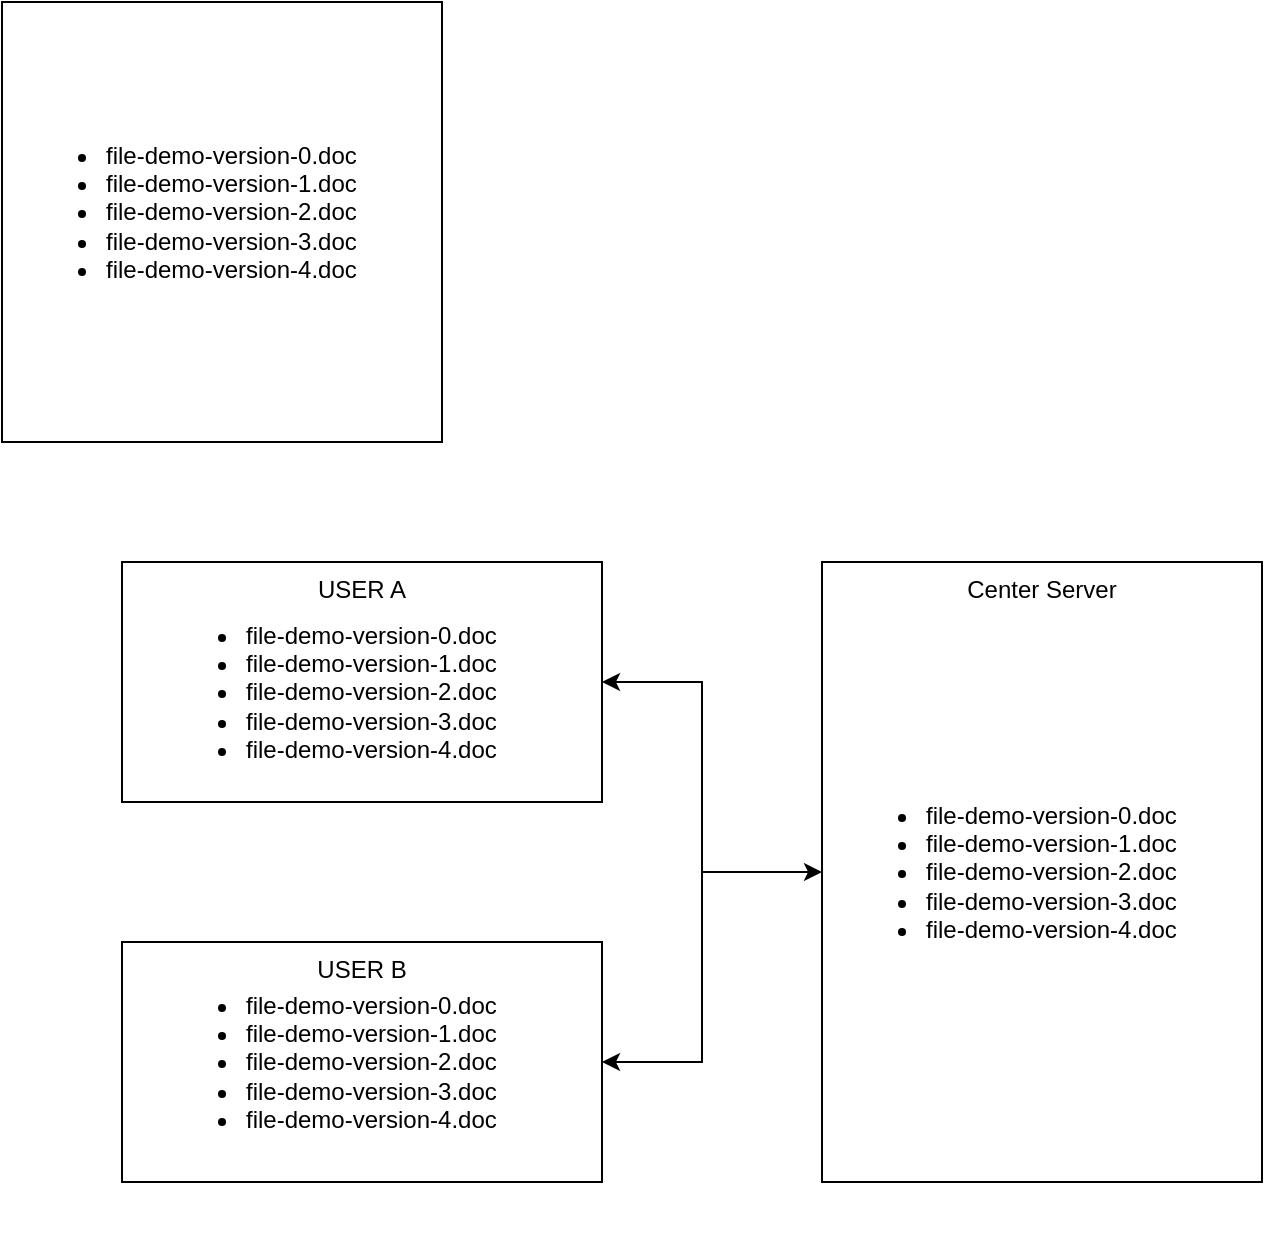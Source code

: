 <mxfile version="14.4.6" type="github">
  <diagram id="R2lEEEUBdFMjLlhIrx00" name="Page-1">
    <mxGraphModel dx="2062" dy="1133" grid="1" gridSize="10" guides="1" tooltips="1" connect="1" arrows="1" fold="1" page="1" pageScale="1" pageWidth="850" pageHeight="1100" math="0" shadow="0" extFonts="Permanent Marker^https://fonts.googleapis.com/css?family=Permanent+Marker">
      <root>
        <mxCell id="0" />
        <mxCell id="1" parent="0" />
        <mxCell id="5qCQIAPMCXlx0SvaIOYS-1" value="" style="whiteSpace=wrap;html=1;aspect=fixed;" vertex="1" parent="1">
          <mxGeometry x="60" y="80" width="220" height="220" as="geometry" />
        </mxCell>
        <mxCell id="5qCQIAPMCXlx0SvaIOYS-2" value="&lt;ul&gt;&lt;li&gt;file-demo-version-0.doc&lt;br&gt;&lt;/li&gt;&lt;li&gt;file-demo-version-1.doc&lt;/li&gt;&lt;li&gt;file-demo-version-2.doc&lt;/li&gt;&lt;li&gt;file-demo-version-3.doc&lt;/li&gt;&lt;li&gt;file-demo-version-4.doc&lt;/li&gt;&lt;/ul&gt;" style="text;strokeColor=none;fillColor=none;html=1;whiteSpace=wrap;verticalAlign=middle;overflow=hidden;" vertex="1" parent="1">
          <mxGeometry x="70" y="90" width="200" height="190" as="geometry" />
        </mxCell>
        <mxCell id="5qCQIAPMCXlx0SvaIOYS-8" style="edgeStyle=orthogonalEdgeStyle;rounded=0;orthogonalLoop=1;jettySize=auto;html=1;entryX=1;entryY=0.5;entryDx=0;entryDy=0;" edge="1" parent="1" target="5qCQIAPMCXlx0SvaIOYS-6">
          <mxGeometry relative="1" as="geometry">
            <mxPoint x="440" y="515" as="sourcePoint" />
            <Array as="points">
              <mxPoint x="410" y="515" />
              <mxPoint x="410" y="420" />
            </Array>
          </mxGeometry>
        </mxCell>
        <mxCell id="5qCQIAPMCXlx0SvaIOYS-9" value="" style="edgeStyle=orthogonalEdgeStyle;rounded=0;orthogonalLoop=1;jettySize=auto;html=1;startArrow=classic;startFill=1;" edge="1" parent="1" source="5qCQIAPMCXlx0SvaIOYS-3" target="5qCQIAPMCXlx0SvaIOYS-7">
          <mxGeometry relative="1" as="geometry">
            <Array as="points">
              <mxPoint x="410" y="515" />
              <mxPoint x="410" y="610" />
            </Array>
          </mxGeometry>
        </mxCell>
        <mxCell id="5qCQIAPMCXlx0SvaIOYS-3" value="Center Server" style="rounded=0;whiteSpace=wrap;html=1;horizontal=1;verticalAlign=top;" vertex="1" parent="1">
          <mxGeometry x="470" y="360" width="220" height="310" as="geometry" />
        </mxCell>
        <mxCell id="5qCQIAPMCXlx0SvaIOYS-5" value="&lt;ul&gt;&lt;li&gt;file-demo-version-0.doc&lt;br&gt;&lt;/li&gt;&lt;li&gt;file-demo-version-1.doc&lt;/li&gt;&lt;li&gt;file-demo-version-2.doc&lt;/li&gt;&lt;li&gt;file-demo-version-3.doc&lt;/li&gt;&lt;li&gt;file-demo-version-4.doc&lt;/li&gt;&lt;/ul&gt;" style="text;strokeColor=none;fillColor=none;html=1;whiteSpace=wrap;verticalAlign=middle;overflow=hidden;" vertex="1" parent="1">
          <mxGeometry x="480" y="420" width="200" height="190" as="geometry" />
        </mxCell>
        <mxCell id="5qCQIAPMCXlx0SvaIOYS-6" value="USER A" style="rounded=0;whiteSpace=wrap;html=1;verticalAlign=top;" vertex="1" parent="1">
          <mxGeometry x="120" y="360" width="240" height="120" as="geometry" />
        </mxCell>
        <mxCell id="5qCQIAPMCXlx0SvaIOYS-7" value="USER B" style="rounded=0;whiteSpace=wrap;html=1;verticalAlign=top;" vertex="1" parent="1">
          <mxGeometry x="120" y="550" width="240" height="120" as="geometry" />
        </mxCell>
        <mxCell id="5qCQIAPMCXlx0SvaIOYS-12" value="&lt;ul&gt;&lt;li&gt;file-demo-version-0.doc&lt;br&gt;&lt;/li&gt;&lt;li&gt;file-demo-version-1.doc&lt;/li&gt;&lt;li&gt;file-demo-version-2.doc&lt;/li&gt;&lt;li&gt;file-demo-version-3.doc&lt;/li&gt;&lt;li&gt;file-demo-version-4.doc&lt;/li&gt;&lt;/ul&gt;" style="text;strokeColor=none;fillColor=none;html=1;whiteSpace=wrap;verticalAlign=middle;overflow=hidden;" vertex="1" parent="1">
          <mxGeometry x="140" y="330" width="200" height="190" as="geometry" />
        </mxCell>
        <mxCell id="5qCQIAPMCXlx0SvaIOYS-13" value="&lt;ul&gt;&lt;li&gt;file-demo-version-0.doc&lt;br&gt;&lt;/li&gt;&lt;li&gt;file-demo-version-1.doc&lt;/li&gt;&lt;li&gt;file-demo-version-2.doc&lt;/li&gt;&lt;li&gt;file-demo-version-3.doc&lt;/li&gt;&lt;li&gt;file-demo-version-4.doc&lt;/li&gt;&lt;/ul&gt;" style="text;strokeColor=none;fillColor=none;html=1;whiteSpace=wrap;verticalAlign=middle;overflow=hidden;" vertex="1" parent="1">
          <mxGeometry x="140" y="515" width="200" height="190" as="geometry" />
        </mxCell>
      </root>
    </mxGraphModel>
  </diagram>
</mxfile>
